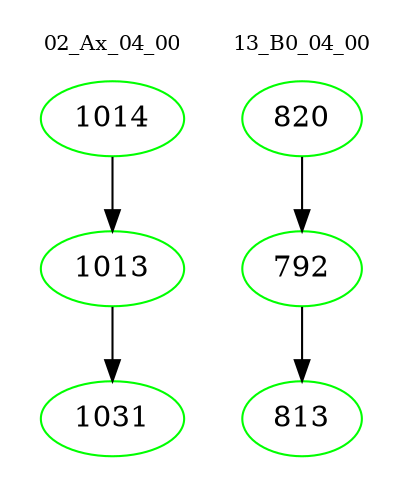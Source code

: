 digraph{
subgraph cluster_0 {
color = white
label = "02_Ax_04_00";
fontsize=10;
T0_1014 [label="1014", color="green"]
T0_1014 -> T0_1013 [color="black"]
T0_1013 [label="1013", color="green"]
T0_1013 -> T0_1031 [color="black"]
T0_1031 [label="1031", color="green"]
}
subgraph cluster_1 {
color = white
label = "13_B0_04_00";
fontsize=10;
T1_820 [label="820", color="green"]
T1_820 -> T1_792 [color="black"]
T1_792 [label="792", color="green"]
T1_792 -> T1_813 [color="black"]
T1_813 [label="813", color="green"]
}
}
